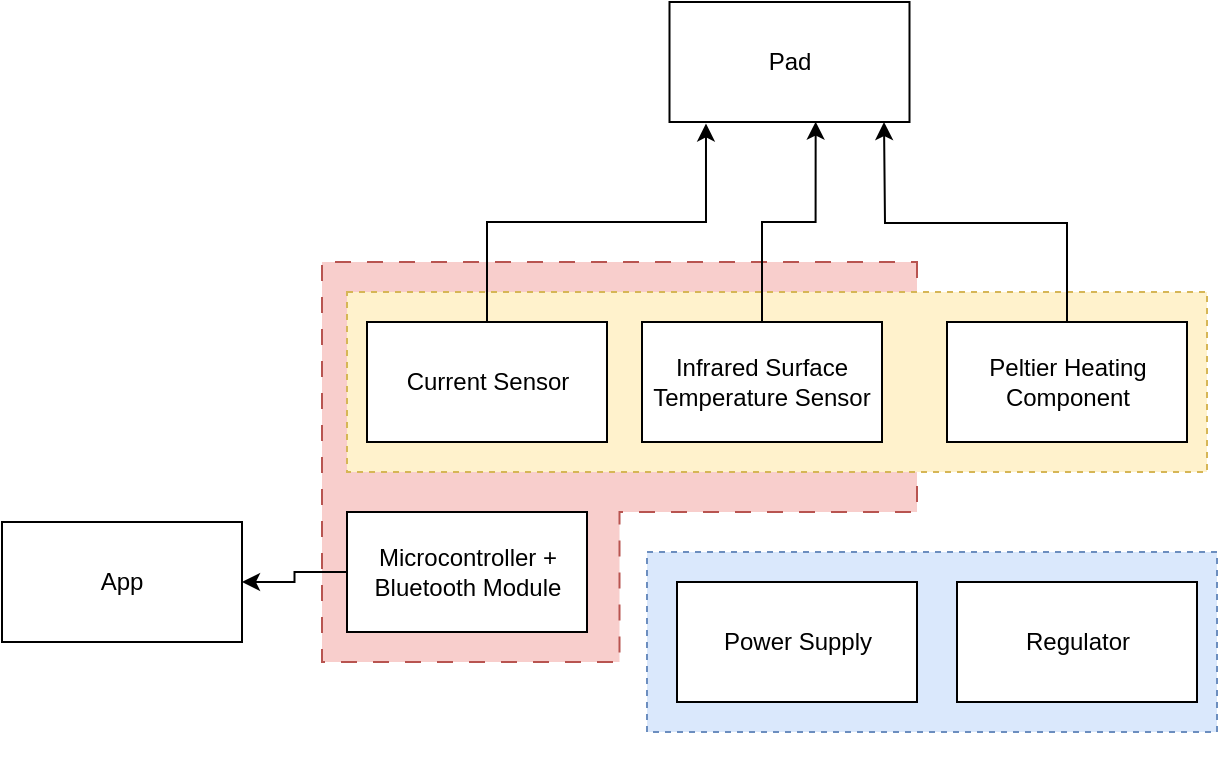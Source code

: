 <mxfile version="23.1.1" type="github">
  <diagram id="R2lEEEUBdFMjLlhIrx00" name="Page-1">
    <mxGraphModel dx="955" dy="605" grid="1" gridSize="10" guides="1" tooltips="1" connect="1" arrows="1" fold="1" page="1" pageScale="1" pageWidth="850" pageHeight="1100" math="0" shadow="0" extFonts="Permanent Marker^https://fonts.googleapis.com/css?family=Permanent+Marker">
      <root>
        <mxCell id="0" />
        <mxCell id="1" parent="0" />
        <mxCell id="Lt4sIG0qt5cg9dwQDyGw-6" value="Pad" style="rounded=0;whiteSpace=wrap;html=1;" vertex="1" parent="1">
          <mxGeometry x="393.75" y="100" width="120" height="60" as="geometry" />
        </mxCell>
        <mxCell id="Lt4sIG0qt5cg9dwQDyGw-17" value="" style="group" vertex="1" connectable="0" parent="1">
          <mxGeometry x="220" y="230" width="447.5" height="250" as="geometry" />
        </mxCell>
        <mxCell id="Lt4sIG0qt5cg9dwQDyGw-14" value="" style="shape=stencil(rZPfCoMgFMafxnunCLsdbrvcO5jZkkxDXW1vv/wTLKJgEXhzvu/4+xSPAFNXs04ABDVrBcBXgJDzQnOpHkFAaLTqpBOYyiGVJ5hr5jrBfRJ7ZiUrVN7ovDWNGGTpM0LqWljpg4tvAF7GnrAwLRhvnta8dDkzJrtjgbAwJrs1fbjCO4XkY31mFUD3DYCS+gdAjiYg8j/ifDiC7LjIHgJXxonVLkxHffGeUV0ZAkwrY8XGdFRSqTRqG6mrDTF6kRDV9Dei8AU=);whiteSpace=wrap;html=1;rotation=90;dashed=1;dashPattern=8 8;fillColor=#f8cecc;strokeColor=#b85450;" vertex="1" parent="Lt4sIG0qt5cg9dwQDyGw-17">
          <mxGeometry x="23.75" y="-23.75" width="250" height="297.5" as="geometry" />
        </mxCell>
        <mxCell id="Lt4sIG0qt5cg9dwQDyGw-12" value="" style="rounded=0;whiteSpace=wrap;html=1;glass=0;dashed=1;fillColor=#fff2cc;strokeColor=#d6b656;" vertex="1" parent="Lt4sIG0qt5cg9dwQDyGw-17">
          <mxGeometry x="12.5" y="15.0" width="430" height="90" as="geometry" />
        </mxCell>
        <mxCell id="Lt4sIG0qt5cg9dwQDyGw-2" value="Microcontroller + Bluetooth Module" style="rounded=0;whiteSpace=wrap;html=1;" vertex="1" parent="Lt4sIG0qt5cg9dwQDyGw-17">
          <mxGeometry x="12.5" y="125.0" width="120" height="60" as="geometry" />
        </mxCell>
        <mxCell id="Lt4sIG0qt5cg9dwQDyGw-3" value="Peltier Heating Component" style="rounded=0;whiteSpace=wrap;html=1;" vertex="1" parent="Lt4sIG0qt5cg9dwQDyGw-17">
          <mxGeometry x="312.5" y="30.0" width="120" height="60" as="geometry" />
        </mxCell>
        <mxCell id="Lt4sIG0qt5cg9dwQDyGw-4" value="Infrared Surface Temperature Sensor" style="rounded=0;whiteSpace=wrap;html=1;" vertex="1" parent="Lt4sIG0qt5cg9dwQDyGw-17">
          <mxGeometry x="160" y="30.0" width="120" height="60" as="geometry" />
        </mxCell>
        <mxCell id="Lt4sIG0qt5cg9dwQDyGw-5" value="Current Sensor" style="rounded=0;whiteSpace=wrap;html=1;" vertex="1" parent="Lt4sIG0qt5cg9dwQDyGw-17">
          <mxGeometry x="22.5" y="30.0" width="120" height="60" as="geometry" />
        </mxCell>
        <mxCell id="Lt4sIG0qt5cg9dwQDyGw-10" value="" style="rounded=0;whiteSpace=wrap;html=1;glass=0;dashed=1;fillColor=#dae8fc;strokeColor=#6c8ebf;" vertex="1" parent="Lt4sIG0qt5cg9dwQDyGw-17">
          <mxGeometry x="162.5" y="145" width="285" height="90" as="geometry" />
        </mxCell>
        <mxCell id="Lt4sIG0qt5cg9dwQDyGw-8" value="Power Supply" style="rounded=0;whiteSpace=wrap;html=1;" vertex="1" parent="Lt4sIG0qt5cg9dwQDyGw-17">
          <mxGeometry x="177.5" y="160" width="120" height="60" as="geometry" />
        </mxCell>
        <mxCell id="Lt4sIG0qt5cg9dwQDyGw-9" value="Regulator" style="rounded=0;whiteSpace=wrap;html=1;" vertex="1" parent="Lt4sIG0qt5cg9dwQDyGw-17">
          <mxGeometry x="317.5" y="160" width="120" height="60" as="geometry" />
        </mxCell>
        <mxCell id="Lt4sIG0qt5cg9dwQDyGw-19" value="App" style="rounded=0;whiteSpace=wrap;html=1;" vertex="1" parent="1">
          <mxGeometry x="60" y="360" width="120" height="60" as="geometry" />
        </mxCell>
        <mxCell id="Lt4sIG0qt5cg9dwQDyGw-20" style="edgeStyle=orthogonalEdgeStyle;rounded=0;orthogonalLoop=1;jettySize=auto;html=1;exitX=0.5;exitY=0;exitDx=0;exitDy=0;entryX=0.152;entryY=1.012;entryDx=0;entryDy=0;entryPerimeter=0;" edge="1" parent="1" source="Lt4sIG0qt5cg9dwQDyGw-5" target="Lt4sIG0qt5cg9dwQDyGw-6">
          <mxGeometry relative="1" as="geometry" />
        </mxCell>
        <mxCell id="Lt4sIG0qt5cg9dwQDyGw-22" style="edgeStyle=orthogonalEdgeStyle;rounded=0;orthogonalLoop=1;jettySize=auto;html=1;exitX=0.5;exitY=0;exitDx=0;exitDy=0;entryX=0.609;entryY=0.997;entryDx=0;entryDy=0;entryPerimeter=0;" edge="1" parent="1" source="Lt4sIG0qt5cg9dwQDyGw-4" target="Lt4sIG0qt5cg9dwQDyGw-6">
          <mxGeometry relative="1" as="geometry" />
        </mxCell>
        <mxCell id="Lt4sIG0qt5cg9dwQDyGw-23" style="edgeStyle=orthogonalEdgeStyle;rounded=0;orthogonalLoop=1;jettySize=auto;html=1;exitX=0.5;exitY=0;exitDx=0;exitDy=0;" edge="1" parent="1" source="Lt4sIG0qt5cg9dwQDyGw-3">
          <mxGeometry relative="1" as="geometry">
            <mxPoint x="501" y="160" as="targetPoint" />
          </mxGeometry>
        </mxCell>
        <mxCell id="Lt4sIG0qt5cg9dwQDyGw-27" style="edgeStyle=orthogonalEdgeStyle;rounded=0;orthogonalLoop=1;jettySize=auto;html=1;exitX=0;exitY=0.5;exitDx=0;exitDy=0;entryX=1;entryY=0.5;entryDx=0;entryDy=0;" edge="1" parent="1" source="Lt4sIG0qt5cg9dwQDyGw-2" target="Lt4sIG0qt5cg9dwQDyGw-19">
          <mxGeometry relative="1" as="geometry" />
        </mxCell>
      </root>
    </mxGraphModel>
  </diagram>
</mxfile>
